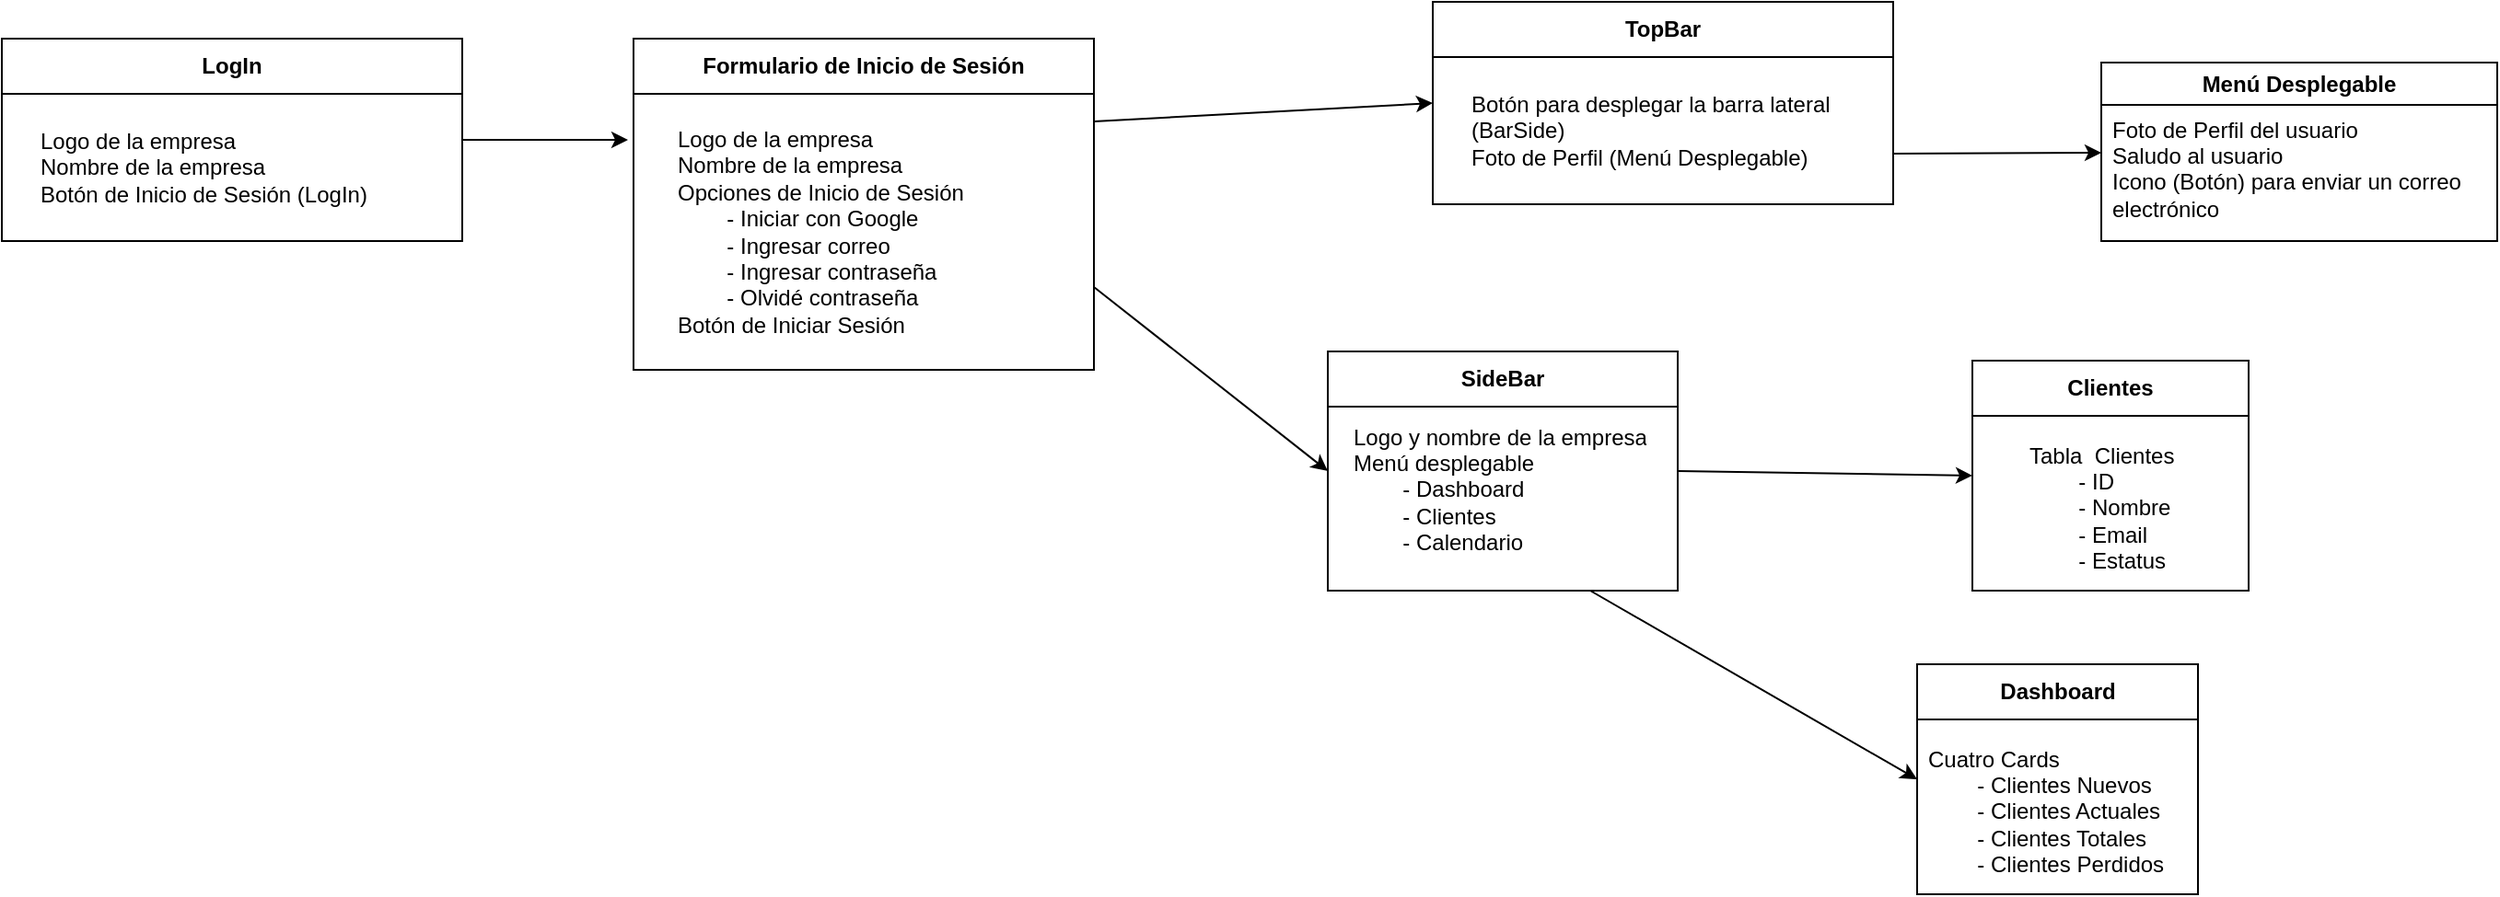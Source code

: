 <mxfile>
    <diagram id="YiBGTAWkmrxO9-MbJX0j" name="Page-1">
        <mxGraphModel dx="2225" dy="671" grid="1" gridSize="10" guides="1" tooltips="1" connect="1" arrows="1" fold="1" page="1" pageScale="1" pageWidth="850" pageHeight="1100" math="0" shadow="0">
            <root>
                <mxCell id="0"/>
                <mxCell id="1" parent="0"/>
                <mxCell id="6" style="edgeStyle=none;html=1;exitX=1;exitY=0.75;exitDx=0;exitDy=0;" parent="1" source="2" target="7" edge="1">
                    <mxGeometry relative="1" as="geometry">
                        <mxPoint x="440" y="183" as="targetPoint"/>
                    </mxGeometry>
                </mxCell>
                <mxCell id="2" value="TopBar" style="swimlane;whiteSpace=wrap;html=1;startSize=30;" parent="1" vertex="1">
                    <mxGeometry x="157" y="90" width="250" height="110" as="geometry">
                        <mxRectangle x="200" y="70" width="80" height="30" as="alternateBounds"/>
                    </mxGeometry>
                </mxCell>
                <mxCell id="5" value="Botón para desplegar la barra lateral (BarSide)&lt;br&gt;Foto de Perfil (Menú Desplegable)" style="text;strokeColor=none;fillColor=none;align=left;verticalAlign=middle;spacingLeft=4;spacingRight=4;overflow=hidden;points=[[0,0.5],[1,0.5]];portConstraint=eastwest;rotatable=0;whiteSpace=wrap;html=1;" parent="2" vertex="1">
                    <mxGeometry x="15" y="40" width="215" height="60" as="geometry"/>
                </mxCell>
                <mxCell id="7" value="Menú Desplegable" style="swimlane;whiteSpace=wrap;html=1;" parent="1" vertex="1">
                    <mxGeometry x="520" y="123" width="215" height="97" as="geometry"/>
                </mxCell>
                <mxCell id="8" value="Foto de Perfil del usuario&lt;br&gt;Saludo al usuario&lt;br&gt;Icono (Botón) para enviar un correo electrónico&lt;br&gt;Icono (Botón) para ver tu calendario&lt;br&gt;Botón de cerrar sesión&lt;br&gt;" style="text;strokeColor=none;fillColor=none;align=left;verticalAlign=middle;spacingLeft=4;spacingRight=4;overflow=hidden;points=[[0,0.5],[1,0.5]];portConstraint=eastwest;rotatable=0;whiteSpace=wrap;html=1;" parent="7" vertex="1">
                    <mxGeometry y="27" width="215" height="60" as="geometry"/>
                </mxCell>
                <mxCell id="13" style="edgeStyle=none;html=1;exitX=1;exitY=0.5;exitDx=0;exitDy=0;entryX=0;entryY=0.5;entryDx=0;entryDy=0;" parent="1" source="11" target="14" edge="1">
                    <mxGeometry relative="1" as="geometry">
                        <mxPoint x="450" y="360.25" as="targetPoint"/>
                    </mxGeometry>
                </mxCell>
                <mxCell id="16" style="edgeStyle=none;html=1;exitX=0.75;exitY=1;exitDx=0;exitDy=0;entryX=0;entryY=0.5;entryDx=0;entryDy=0;" parent="1" source="11" target="17" edge="1">
                    <mxGeometry relative="1" as="geometry">
                        <mxPoint x="410" y="500.794" as="targetPoint"/>
                    </mxGeometry>
                </mxCell>
                <mxCell id="11" value="SideBar" style="swimlane;whiteSpace=wrap;html=1;startSize=30;" parent="1" vertex="1">
                    <mxGeometry x="100" y="280" width="190" height="130" as="geometry">
                        <mxRectangle x="200" y="70" width="80" height="30" as="alternateBounds"/>
                    </mxGeometry>
                </mxCell>
                <mxCell id="12" value="Logo y nombre de la empresa&lt;br&gt;Menú desplegable&lt;br&gt;&lt;span style=&quot;white-space: pre;&quot;&gt;&#9;&lt;/span&gt;- Dashboard&lt;br&gt;&lt;span style=&quot;white-space: pre;&quot;&gt;&#9;&lt;/span&gt;- Clientes&lt;br&gt;&lt;span style=&quot;white-space: pre;&quot;&gt;&#9;&lt;/span&gt;- Calendario" style="text;strokeColor=none;fillColor=none;align=left;verticalAlign=middle;spacingLeft=4;spacingRight=4;overflow=hidden;points=[[0,0.5],[1,0.5]];portConstraint=eastwest;rotatable=0;whiteSpace=wrap;html=1;" parent="11" vertex="1">
                    <mxGeometry x="7.5" y="30" width="175" height="90" as="geometry"/>
                </mxCell>
                <mxCell id="14" value="Clientes" style="swimlane;whiteSpace=wrap;html=1;startSize=30;" parent="1" vertex="1">
                    <mxGeometry x="450" y="285" width="150" height="125" as="geometry">
                        <mxRectangle x="200" y="70" width="80" height="30" as="alternateBounds"/>
                    </mxGeometry>
                </mxCell>
                <mxCell id="15" value="Tabla&amp;nbsp; Clientes&lt;br&gt;&lt;span style=&quot;white-space: pre;&quot;&gt;&#9;&lt;/span&gt;- ID&lt;br&gt;&lt;span style=&quot;white-space: pre;&quot;&gt;&#9;&lt;/span&gt;- Nombre&lt;br&gt;&lt;span style=&quot;white-space: pre;&quot;&gt;&#9;&lt;/span&gt;- Email&lt;br&gt;&lt;span style=&quot;white-space: pre;&quot;&gt;&#9;&lt;/span&gt;- Estatus" style="text;strokeColor=none;fillColor=none;align=left;verticalAlign=middle;spacingLeft=4;spacingRight=4;overflow=hidden;points=[[0,0.5],[1,0.5]];portConstraint=eastwest;rotatable=0;whiteSpace=wrap;html=1;" parent="14" vertex="1">
                    <mxGeometry x="25" y="35" width="105" height="90" as="geometry"/>
                </mxCell>
                <mxCell id="17" value="Dashboard" style="swimlane;whiteSpace=wrap;html=1;startSize=30;" parent="1" vertex="1">
                    <mxGeometry x="420" y="450" width="152.5" height="125" as="geometry">
                        <mxRectangle x="200" y="70" width="80" height="30" as="alternateBounds"/>
                    </mxGeometry>
                </mxCell>
                <mxCell id="18" value="Cuatro Cards&lt;br&gt;&lt;span style=&quot;white-space: pre;&quot;&gt;&#9;&lt;/span&gt;- Clientes Nuevos&lt;br&gt;&lt;span style=&quot;white-space: pre;&quot;&gt;&#9;&lt;/span&gt;- Clientes Actuales&lt;br&gt;&lt;span style=&quot;white-space: pre;&quot;&gt;&#9;&lt;/span&gt;- Clientes Totales&lt;br&gt;&lt;span style=&quot;white-space: pre;&quot;&gt;&#9;&lt;/span&gt;- Clientes Perdidos" style="text;strokeColor=none;fillColor=none;align=left;verticalAlign=middle;spacingLeft=4;spacingRight=4;overflow=hidden;points=[[0,0.5],[1,0.5]];portConstraint=eastwest;rotatable=0;whiteSpace=wrap;html=1;" parent="17" vertex="1">
                    <mxGeometry y="35" width="152.5" height="90" as="geometry"/>
                </mxCell>
                <mxCell id="21" style="edgeStyle=none;html=1;" edge="1" parent="1" source="19">
                    <mxGeometry relative="1" as="geometry">
                        <mxPoint x="-280" y="165" as="targetPoint"/>
                    </mxGeometry>
                </mxCell>
                <mxCell id="19" value="LogIn" style="swimlane;whiteSpace=wrap;html=1;startSize=30;" vertex="1" parent="1">
                    <mxGeometry x="-620" y="110" width="250" height="110" as="geometry">
                        <mxRectangle x="200" y="70" width="80" height="30" as="alternateBounds"/>
                    </mxGeometry>
                </mxCell>
                <mxCell id="20" value="Logo de la empresa&lt;br&gt;Nombre de la empresa&lt;br&gt;Botón de Inicio de Sesión (LogIn)" style="text;strokeColor=none;fillColor=none;align=left;verticalAlign=middle;spacingLeft=4;spacingRight=4;overflow=hidden;points=[[0,0.5],[1,0.5]];portConstraint=eastwest;rotatable=0;whiteSpace=wrap;html=1;" vertex="1" parent="19">
                    <mxGeometry x="15" y="40" width="215" height="60" as="geometry"/>
                </mxCell>
                <mxCell id="24" style="edgeStyle=none;html=1;exitX=1;exitY=0.25;exitDx=0;exitDy=0;entryX=0;entryY=0.5;entryDx=0;entryDy=0;" edge="1" parent="1" source="22" target="2">
                    <mxGeometry relative="1" as="geometry"/>
                </mxCell>
                <mxCell id="25" style="edgeStyle=none;html=1;exitX=1;exitY=0.75;exitDx=0;exitDy=0;entryX=0;entryY=0.5;entryDx=0;entryDy=0;" edge="1" parent="1" source="22" target="11">
                    <mxGeometry relative="1" as="geometry"/>
                </mxCell>
                <mxCell id="22" value="Formulario de Inicio de Sesión" style="swimlane;whiteSpace=wrap;html=1;startSize=30;" vertex="1" parent="1">
                    <mxGeometry x="-277" y="110" width="250" height="180" as="geometry">
                        <mxRectangle x="200" y="70" width="80" height="30" as="alternateBounds"/>
                    </mxGeometry>
                </mxCell>
                <mxCell id="23" value="Logo de la empresa&lt;br&gt;Nombre de la empresa&lt;br&gt;Opciones de Inicio de Sesión&lt;br&gt;&lt;span style=&quot;white-space: pre;&quot;&gt;&#9;&lt;/span&gt;- Iniciar con Google&lt;br&gt;&lt;span style=&quot;white-space: pre;&quot;&gt;&#9;&lt;/span&gt;- Ingresar correo&lt;br&gt;&lt;span style=&quot;white-space: pre;&quot;&gt;&#9;&lt;/span&gt;- Ingresar contraseña&lt;br&gt;&lt;span style=&quot;white-space: pre;&quot;&gt;&#9;&lt;/span&gt;- Olvidé contraseña&lt;br&gt;Botón de Iniciar Sesión" style="text;strokeColor=none;fillColor=none;align=left;verticalAlign=middle;spacingLeft=4;spacingRight=4;overflow=hidden;points=[[0,0.5],[1,0.5]];portConstraint=eastwest;rotatable=0;whiteSpace=wrap;html=1;" vertex="1" parent="22">
                    <mxGeometry x="17.5" y="40" width="215" height="130" as="geometry"/>
                </mxCell>
            </root>
        </mxGraphModel>
    </diagram>
</mxfile>